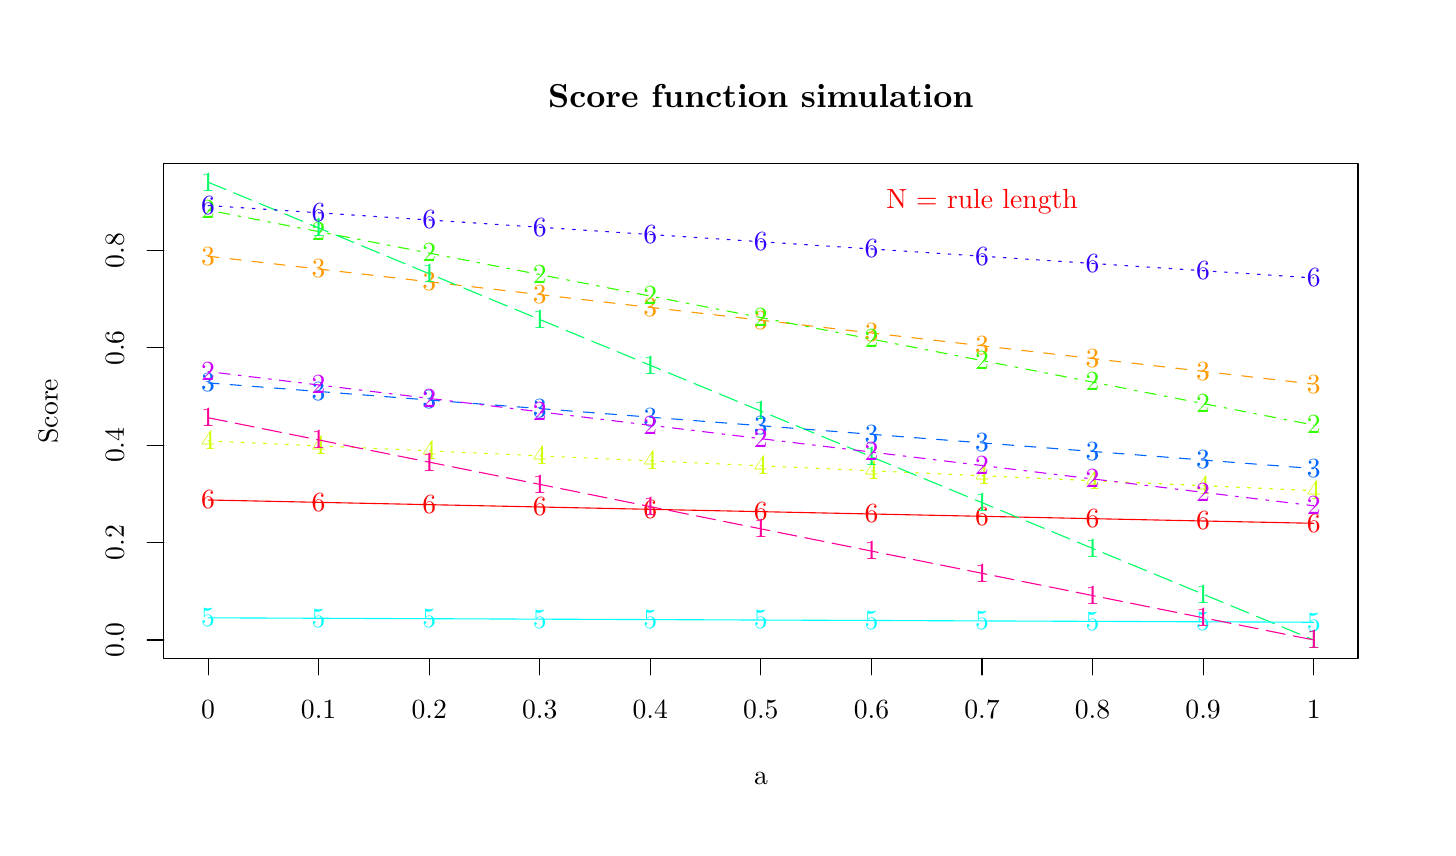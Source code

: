 % Created by tikzDevice version 0.12 on 2019-03-01 12:00:25
% !TEX encoding = UTF-8 Unicode
\begin{tikzpicture}[x=1pt,y=1pt]
\definecolor{fillColor}{RGB}{255,255,255}
\path[use as bounding box,fill=fillColor,fill opacity=0.00] (0,0) rectangle (505.89,289.08);
\begin{scope}
\path[clip] ( 49.20, 61.20) rectangle (480.69,239.88);
\definecolor{drawColor}{RGB}{255,0,0}

\path[draw=drawColor,line width= 0.4pt,line join=round,line cap=round] ( 65.18,118.41) --
	(105.13,117.56) --
	(145.09,116.72) --
	(185.04,115.88) --
	(224.99,115.03) --
	(264.94,114.19) --
	(304.90,113.35) --
	(344.85,112.51) --
	(384.80,111.66) --
	(424.76,110.82) --
	(464.71,109.98);

\node[text=drawColor,anchor=base,inner sep=0pt, outer sep=0pt, scale=  1.00] at ( 65.18,115.20) {6};

\node[text=drawColor,anchor=base,inner sep=0pt, outer sep=0pt, scale=  1.00] at (105.13,114.36) {6};

\node[text=drawColor,anchor=base,inner sep=0pt, outer sep=0pt, scale=  1.00] at (145.09,113.51) {6};

\node[text=drawColor,anchor=base,inner sep=0pt, outer sep=0pt, scale=  1.00] at (185.04,112.67) {6};

\node[text=drawColor,anchor=base,inner sep=0pt, outer sep=0pt, scale=  1.00] at (224.99,111.83) {6};

\node[text=drawColor,anchor=base,inner sep=0pt, outer sep=0pt, scale=  1.00] at (264.94,110.98) {6};

\node[text=drawColor,anchor=base,inner sep=0pt, outer sep=0pt, scale=  1.00] at (304.90,110.14) {6};

\node[text=drawColor,anchor=base,inner sep=0pt, outer sep=0pt, scale=  1.00] at (344.85,109.30) {6};

\node[text=drawColor,anchor=base,inner sep=0pt, outer sep=0pt, scale=  1.00] at (384.80,108.45) {6};

\node[text=drawColor,anchor=base,inner sep=0pt, outer sep=0pt, scale=  1.00] at (424.76,107.61) {6};

\node[text=drawColor,anchor=base,inner sep=0pt, outer sep=0pt, scale=  1.00] at (464.71,106.77) {6};
\end{scope}
\begin{scope}
\path[clip] (  0.00,  0.00) rectangle (505.89,289.08);
\definecolor{drawColor}{RGB}{0,0,0}

\path[draw=drawColor,line width= 0.4pt,line join=round,line cap=round] ( 49.20, 67.82) -- ( 49.20,208.55);

\path[draw=drawColor,line width= 0.4pt,line join=round,line cap=round] ( 49.20, 67.82) -- ( 43.20, 67.82);

\path[draw=drawColor,line width= 0.4pt,line join=round,line cap=round] ( 49.20,103.00) -- ( 43.20,103.00);

\path[draw=drawColor,line width= 0.4pt,line join=round,line cap=round] ( 49.20,138.18) -- ( 43.20,138.18);

\path[draw=drawColor,line width= 0.4pt,line join=round,line cap=round] ( 49.20,173.37) -- ( 43.20,173.37);

\path[draw=drawColor,line width= 0.4pt,line join=round,line cap=round] ( 49.20,208.55) -- ( 43.20,208.55);

\node[text=drawColor,rotate= 90.00,anchor=base,inner sep=0pt, outer sep=0pt, scale=  1.00] at ( 34.80, 67.82) {0.0};

\node[text=drawColor,rotate= 90.00,anchor=base,inner sep=0pt, outer sep=0pt, scale=  1.00] at ( 34.80,103.00) {0.2};

\node[text=drawColor,rotate= 90.00,anchor=base,inner sep=0pt, outer sep=0pt, scale=  1.00] at ( 34.80,138.18) {0.4};

\node[text=drawColor,rotate= 90.00,anchor=base,inner sep=0pt, outer sep=0pt, scale=  1.00] at ( 34.80,173.37) {0.6};

\node[text=drawColor,rotate= 90.00,anchor=base,inner sep=0pt, outer sep=0pt, scale=  1.00] at ( 34.80,208.55) {0.8};

\path[draw=drawColor,line width= 0.4pt,line join=round,line cap=round] ( 49.20, 61.20) --
	(480.69, 61.20) --
	(480.69,239.88) --
	( 49.20,239.88) --
	( 49.20, 61.20);
\end{scope}
\begin{scope}
\path[clip] (  0.00,  0.00) rectangle (505.89,289.08);
\definecolor{drawColor}{RGB}{0,0,0}

\node[text=drawColor,anchor=base,inner sep=0pt, outer sep=0pt, scale=  1.20] at (264.94,260.34) {\bfseries Score function simulation};

\node[text=drawColor,anchor=base west,inner sep=0pt, outer sep=0pt, scale=  1.00] at (262.45, 15.60) {a};

\node[text=drawColor,rotate= 90.00,anchor=base,inner sep=0pt, outer sep=0pt, scale=  1.00] at ( 10.80,150.54) {Score};
\end{scope}
\begin{scope}
\path[clip] ( 49.20, 61.20) rectangle (480.69,239.88);
\definecolor{drawColor}{RGB}{255,153,0}

\path[draw=drawColor,line width= 0.4pt,dash pattern=on 4pt off 4pt ,line join=round,line cap=round] ( 65.18,206.49) --
	(105.13,201.87) --
	(145.09,197.25) --
	(185.04,192.63) --
	(224.99,188.00) --
	(264.94,183.38) --
	(304.90,178.76) --
	(344.85,174.14) --
	(384.80,169.51) --
	(424.76,164.89) --
	(464.71,160.27);

\node[text=drawColor,anchor=base,inner sep=0pt, outer sep=0pt, scale=  1.00] at ( 65.18,203.29) {3};

\node[text=drawColor,anchor=base,inner sep=0pt, outer sep=0pt, scale=  1.00] at (105.13,198.66) {3};

\node[text=drawColor,anchor=base,inner sep=0pt, outer sep=0pt, scale=  1.00] at (145.09,194.04) {3};

\node[text=drawColor,anchor=base,inner sep=0pt, outer sep=0pt, scale=  1.00] at (185.04,189.42) {3};

\node[text=drawColor,anchor=base,inner sep=0pt, outer sep=0pt, scale=  1.00] at (224.99,184.80) {3};

\node[text=drawColor,anchor=base,inner sep=0pt, outer sep=0pt, scale=  1.00] at (264.94,180.17) {3};

\node[text=drawColor,anchor=base,inner sep=0pt, outer sep=0pt, scale=  1.00] at (304.90,175.55) {3};

\node[text=drawColor,anchor=base,inner sep=0pt, outer sep=0pt, scale=  1.00] at (344.85,170.93) {3};

\node[text=drawColor,anchor=base,inner sep=0pt, outer sep=0pt, scale=  1.00] at (384.80,166.31) {3};

\node[text=drawColor,anchor=base,inner sep=0pt, outer sep=0pt, scale=  1.00] at (424.76,161.68) {3};

\node[text=drawColor,anchor=base,inner sep=0pt, outer sep=0pt, scale=  1.00] at (464.71,157.06) {3};
\definecolor{drawColor}{RGB}{204,255,0}

\path[draw=drawColor,line width= 0.4pt,dash pattern=on 1pt off 3pt ,line join=round,line cap=round] ( 65.18,139.76) --
	(105.13,137.97) --
	(145.09,136.17) --
	(185.04,134.37) --
	(224.99,132.57) --
	(264.94,130.77) --
	(304.90,128.97) --
	(344.85,127.17) --
	(384.80,125.37) --
	(424.76,123.58) --
	(464.71,121.78);

\node[text=drawColor,anchor=base,inner sep=0pt, outer sep=0pt, scale=  1.00] at ( 65.18,136.56) {4};

\node[text=drawColor,anchor=base,inner sep=0pt, outer sep=0pt, scale=  1.00] at (105.13,134.76) {4};

\node[text=drawColor,anchor=base,inner sep=0pt, outer sep=0pt, scale=  1.00] at (145.09,132.96) {4};

\node[text=drawColor,anchor=base,inner sep=0pt, outer sep=0pt, scale=  1.00] at (185.04,131.16) {4};

\node[text=drawColor,anchor=base,inner sep=0pt, outer sep=0pt, scale=  1.00] at (224.99,129.36) {4};

\node[text=drawColor,anchor=base,inner sep=0pt, outer sep=0pt, scale=  1.00] at (264.94,127.56) {4};

\node[text=drawColor,anchor=base,inner sep=0pt, outer sep=0pt, scale=  1.00] at (304.90,125.76) {4};

\node[text=drawColor,anchor=base,inner sep=0pt, outer sep=0pt, scale=  1.00] at (344.85,123.97) {4};

\node[text=drawColor,anchor=base,inner sep=0pt, outer sep=0pt, scale=  1.00] at (384.80,122.17) {4};

\node[text=drawColor,anchor=base,inner sep=0pt, outer sep=0pt, scale=  1.00] at (424.76,120.37) {4};

\node[text=drawColor,anchor=base,inner sep=0pt, outer sep=0pt, scale=  1.00] at (464.71,118.57) {4};
\definecolor{drawColor}{RGB}{51,255,0}

\path[draw=drawColor,line width= 0.4pt,dash pattern=on 1pt off 3pt on 4pt off 3pt ,line join=round,line cap=round] ( 65.18,223.16) --
	(105.13,215.39) --
	(145.09,207.62) --
	(185.04,199.86) --
	(224.99,192.09) --
	(264.94,184.32) --
	(304.90,176.55) --
	(344.85,168.79) --
	(384.80,161.02) --
	(424.76,153.25) --
	(464.71,145.49);

\node[text=drawColor,anchor=base,inner sep=0pt, outer sep=0pt, scale=  1.00] at ( 65.18,219.95) {2};

\node[text=drawColor,anchor=base,inner sep=0pt, outer sep=0pt, scale=  1.00] at (105.13,212.18) {2};

\node[text=drawColor,anchor=base,inner sep=0pt, outer sep=0pt, scale=  1.00] at (145.09,204.41) {2};

\node[text=drawColor,anchor=base,inner sep=0pt, outer sep=0pt, scale=  1.00] at (185.04,196.65) {2};

\node[text=drawColor,anchor=base,inner sep=0pt, outer sep=0pt, scale=  1.00] at (224.99,188.88) {2};

\node[text=drawColor,anchor=base,inner sep=0pt, outer sep=0pt, scale=  1.00] at (264.94,181.11) {2};

\node[text=drawColor,anchor=base,inner sep=0pt, outer sep=0pt, scale=  1.00] at (304.90,173.35) {2};

\node[text=drawColor,anchor=base,inner sep=0pt, outer sep=0pt, scale=  1.00] at (344.85,165.58) {2};

\node[text=drawColor,anchor=base,inner sep=0pt, outer sep=0pt, scale=  1.00] at (384.80,157.81) {2};

\node[text=drawColor,anchor=base,inner sep=0pt, outer sep=0pt, scale=  1.00] at (424.76,150.05) {2};

\node[text=drawColor,anchor=base,inner sep=0pt, outer sep=0pt, scale=  1.00] at (464.71,142.28) {2};
\definecolor{drawColor}{RGB}{0,255,102}

\path[draw=drawColor,line width= 0.4pt,dash pattern=on 7pt off 3pt ,line join=round,line cap=round] ( 65.18,233.26) --
	(105.13,216.72) --
	(145.09,200.17) --
	(185.04,183.63) --
	(224.99,167.08) --
	(264.94,150.54) --
	(304.90,134.00) --
	(344.85,117.45) --
	(384.80,100.91) --
	(424.76, 84.36) --
	(464.71, 67.82);

\node[text=drawColor,anchor=base,inner sep=0pt, outer sep=0pt, scale=  1.00] at ( 65.18,230.05) {1};

\node[text=drawColor,anchor=base,inner sep=0pt, outer sep=0pt, scale=  1.00] at (105.13,213.51) {1};

\node[text=drawColor,anchor=base,inner sep=0pt, outer sep=0pt, scale=  1.00] at (145.09,196.97) {1};

\node[text=drawColor,anchor=base,inner sep=0pt, outer sep=0pt, scale=  1.00] at (185.04,180.42) {1};

\node[text=drawColor,anchor=base,inner sep=0pt, outer sep=0pt, scale=  1.00] at (224.99,163.88) {1};

\node[text=drawColor,anchor=base,inner sep=0pt, outer sep=0pt, scale=  1.00] at (264.94,147.33) {1};

\node[text=drawColor,anchor=base,inner sep=0pt, outer sep=0pt, scale=  1.00] at (304.90,130.79) {1};

\node[text=drawColor,anchor=base,inner sep=0pt, outer sep=0pt, scale=  1.00] at (344.85,114.24) {1};

\node[text=drawColor,anchor=base,inner sep=0pt, outer sep=0pt, scale=  1.00] at (384.80, 97.70) {1};

\node[text=drawColor,anchor=base,inner sep=0pt, outer sep=0pt, scale=  1.00] at (424.76, 81.15) {1};

\node[text=drawColor,anchor=base,inner sep=0pt, outer sep=0pt, scale=  1.00] at (464.71, 64.61) {1};
\definecolor{drawColor}{RGB}{0,255,255}

\path[draw=drawColor,line width= 0.4pt,line join=round,line cap=round] ( 65.18, 75.83) --
	(105.13, 75.67) --
	(145.09, 75.51) --
	(185.04, 75.35) --
	(224.99, 75.19) --
	(264.94, 75.03) --
	(304.90, 74.87) --
	(344.85, 74.71) --
	(384.80, 74.55) --
	(424.76, 74.39) --
	(464.71, 74.23);

\node[text=drawColor,anchor=base,inner sep=0pt, outer sep=0pt, scale=  1.00] at ( 65.18, 72.62) {5};

\node[text=drawColor,anchor=base,inner sep=0pt, outer sep=0pt, scale=  1.00] at (105.13, 72.46) {5};

\node[text=drawColor,anchor=base,inner sep=0pt, outer sep=0pt, scale=  1.00] at (145.09, 72.30) {5};

\node[text=drawColor,anchor=base,inner sep=0pt, outer sep=0pt, scale=  1.00] at (185.04, 72.14) {5};

\node[text=drawColor,anchor=base,inner sep=0pt, outer sep=0pt, scale=  1.00] at (224.99, 71.98) {5};

\node[text=drawColor,anchor=base,inner sep=0pt, outer sep=0pt, scale=  1.00] at (264.94, 71.82) {5};

\node[text=drawColor,anchor=base,inner sep=0pt, outer sep=0pt, scale=  1.00] at (304.90, 71.66) {5};

\node[text=drawColor,anchor=base,inner sep=0pt, outer sep=0pt, scale=  1.00] at (344.85, 71.50) {5};

\node[text=drawColor,anchor=base,inner sep=0pt, outer sep=0pt, scale=  1.00] at (384.80, 71.34) {5};

\node[text=drawColor,anchor=base,inner sep=0pt, outer sep=0pt, scale=  1.00] at (424.76, 71.18) {5};

\node[text=drawColor,anchor=base,inner sep=0pt, outer sep=0pt, scale=  1.00] at (464.71, 71.02) {5};
\definecolor{drawColor}{RGB}{0,102,255}

\path[draw=drawColor,line width= 0.4pt,dash pattern=on 4pt off 4pt ,line join=round,line cap=round] ( 65.18,160.72) --
	(105.13,157.62) --
	(145.09,154.53) --
	(185.04,151.43) --
	(224.99,148.33) --
	(264.94,145.24) --
	(304.90,142.14) --
	(344.85,139.04) --
	(384.80,135.95) --
	(424.76,132.85) --
	(464.71,129.75);

\node[text=drawColor,anchor=base,inner sep=0pt, outer sep=0pt, scale=  1.00] at ( 65.18,157.51) {3};

\node[text=drawColor,anchor=base,inner sep=0pt, outer sep=0pt, scale=  1.00] at (105.13,154.42) {3};

\node[text=drawColor,anchor=base,inner sep=0pt, outer sep=0pt, scale=  1.00] at (145.09,151.32) {3};

\node[text=drawColor,anchor=base,inner sep=0pt, outer sep=0pt, scale=  1.00] at (185.04,148.22) {3};

\node[text=drawColor,anchor=base,inner sep=0pt, outer sep=0pt, scale=  1.00] at (224.99,145.13) {3};

\node[text=drawColor,anchor=base,inner sep=0pt, outer sep=0pt, scale=  1.00] at (264.94,142.03) {3};

\node[text=drawColor,anchor=base,inner sep=0pt, outer sep=0pt, scale=  1.00] at (304.90,138.93) {3};

\node[text=drawColor,anchor=base,inner sep=0pt, outer sep=0pt, scale=  1.00] at (344.85,135.84) {3};

\node[text=drawColor,anchor=base,inner sep=0pt, outer sep=0pt, scale=  1.00] at (384.80,132.74) {3};

\node[text=drawColor,anchor=base,inner sep=0pt, outer sep=0pt, scale=  1.00] at (424.76,129.64) {3};

\node[text=drawColor,anchor=base,inner sep=0pt, outer sep=0pt, scale=  1.00] at (464.71,126.55) {3};
\definecolor{drawColor}{RGB}{51,0,255}

\path[draw=drawColor,line width= 0.4pt,dash pattern=on 1pt off 3pt ,line join=round,line cap=round] ( 65.18,224.81) --
	(105.13,222.19) --
	(145.09,219.58) --
	(185.04,216.96) --
	(224.99,214.34) --
	(264.94,211.73) --
	(304.90,209.11) --
	(344.85,206.49) --
	(384.80,203.88) --
	(424.76,201.26) --
	(464.71,198.64);

\node[text=drawColor,anchor=base,inner sep=0pt, outer sep=0pt, scale=  1.00] at ( 65.18,221.60) {6};

\node[text=drawColor,anchor=base,inner sep=0pt, outer sep=0pt, scale=  1.00] at (105.13,218.99) {6};

\node[text=drawColor,anchor=base,inner sep=0pt, outer sep=0pt, scale=  1.00] at (145.09,216.37) {6};

\node[text=drawColor,anchor=base,inner sep=0pt, outer sep=0pt, scale=  1.00] at (185.04,213.75) {6};

\node[text=drawColor,anchor=base,inner sep=0pt, outer sep=0pt, scale=  1.00] at (224.99,211.14) {6};

\node[text=drawColor,anchor=base,inner sep=0pt, outer sep=0pt, scale=  1.00] at (264.94,208.52) {6};

\node[text=drawColor,anchor=base,inner sep=0pt, outer sep=0pt, scale=  1.00] at (304.90,205.90) {6};

\node[text=drawColor,anchor=base,inner sep=0pt, outer sep=0pt, scale=  1.00] at (344.85,203.29) {6};

\node[text=drawColor,anchor=base,inner sep=0pt, outer sep=0pt, scale=  1.00] at (384.80,200.67) {6};

\node[text=drawColor,anchor=base,inner sep=0pt, outer sep=0pt, scale=  1.00] at (424.76,198.05) {6};

\node[text=drawColor,anchor=base,inner sep=0pt, outer sep=0pt, scale=  1.00] at (464.71,195.44) {6};
\definecolor{drawColor}{RGB}{204,0,255}

\path[draw=drawColor,line width= 0.4pt,dash pattern=on 1pt off 3pt on 4pt off 3pt ,line join=round,line cap=round] ( 65.18,164.82) --
	(105.13,159.97) --
	(145.09,155.12) --
	(185.04,150.27) --
	(224.99,145.42) --
	(264.94,140.57) --
	(304.90,135.72) --
	(344.85,130.87) --
	(384.80,126.02) --
	(424.76,121.17) --
	(464.71,116.32);

\node[text=drawColor,anchor=base,inner sep=0pt, outer sep=0pt, scale=  1.00] at ( 65.18,161.62) {2};

\node[text=drawColor,anchor=base,inner sep=0pt, outer sep=0pt, scale=  1.00] at (105.13,156.77) {2};

\node[text=drawColor,anchor=base,inner sep=0pt, outer sep=0pt, scale=  1.00] at (145.09,151.92) {2};

\node[text=drawColor,anchor=base,inner sep=0pt, outer sep=0pt, scale=  1.00] at (185.04,147.07) {2};

\node[text=drawColor,anchor=base,inner sep=0pt, outer sep=0pt, scale=  1.00] at (224.99,142.22) {2};

\node[text=drawColor,anchor=base,inner sep=0pt, outer sep=0pt, scale=  1.00] at (264.94,137.37) {2};

\node[text=drawColor,anchor=base,inner sep=0pt, outer sep=0pt, scale=  1.00] at (304.90,132.52) {2};

\node[text=drawColor,anchor=base,inner sep=0pt, outer sep=0pt, scale=  1.00] at (344.85,127.66) {2};

\node[text=drawColor,anchor=base,inner sep=0pt, outer sep=0pt, scale=  1.00] at (384.80,122.81) {2};

\node[text=drawColor,anchor=base,inner sep=0pt, outer sep=0pt, scale=  1.00] at (424.76,117.96) {2};

\node[text=drawColor,anchor=base,inner sep=0pt, outer sep=0pt, scale=  1.00] at (464.71,113.11) {2};
\definecolor{drawColor}{RGB}{255,0,153}

\path[draw=drawColor,line width= 0.4pt,dash pattern=on 7pt off 3pt ,line join=round,line cap=round] ( 65.18,148.14) --
	(105.13,140.11) --
	(145.09,132.08) --
	(185.04,124.05) --
	(224.99,116.01) --
	(264.94,107.98) --
	(304.90, 99.95) --
	(344.85, 91.92) --
	(384.80, 83.88) --
	(424.76, 75.85) --
	(464.71, 67.82);

\node[text=drawColor,anchor=base,inner sep=0pt, outer sep=0pt, scale=  1.00] at ( 65.18,144.94) {1};

\node[text=drawColor,anchor=base,inner sep=0pt, outer sep=0pt, scale=  1.00] at (105.13,136.90) {1};

\node[text=drawColor,anchor=base,inner sep=0pt, outer sep=0pt, scale=  1.00] at (145.09,128.87) {1};

\node[text=drawColor,anchor=base,inner sep=0pt, outer sep=0pt, scale=  1.00] at (185.04,120.84) {1};

\node[text=drawColor,anchor=base,inner sep=0pt, outer sep=0pt, scale=  1.00] at (224.99,112.81) {1};

\node[text=drawColor,anchor=base,inner sep=0pt, outer sep=0pt, scale=  1.00] at (264.94,104.77) {1};

\node[text=drawColor,anchor=base,inner sep=0pt, outer sep=0pt, scale=  1.00] at (304.90, 96.74) {1};

\node[text=drawColor,anchor=base,inner sep=0pt, outer sep=0pt, scale=  1.00] at (344.85, 88.71) {1};

\node[text=drawColor,anchor=base,inner sep=0pt, outer sep=0pt, scale=  1.00] at (384.80, 80.68) {1};

\node[text=drawColor,anchor=base,inner sep=0pt, outer sep=0pt, scale=  1.00] at (424.76, 72.64) {1};

\node[text=drawColor,anchor=base,inner sep=0pt, outer sep=0pt, scale=  1.00] at (464.71, 64.61) {1};
\end{scope}
\begin{scope}
\path[clip] (  0.00,  0.00) rectangle (505.89,289.08);
\definecolor{drawColor}{RGB}{0,0,0}

\path[draw=drawColor,line width= 0.4pt,line join=round,line cap=round] ( 65.18, 61.20) -- (464.71, 61.20);

\path[draw=drawColor,line width= 0.4pt,line join=round,line cap=round] ( 65.18, 61.20) -- ( 65.18, 55.20);

\path[draw=drawColor,line width= 0.4pt,line join=round,line cap=round] (105.13, 61.20) -- (105.13, 55.20);

\path[draw=drawColor,line width= 0.4pt,line join=round,line cap=round] (145.09, 61.20) -- (145.09, 55.20);

\path[draw=drawColor,line width= 0.4pt,line join=round,line cap=round] (185.04, 61.20) -- (185.04, 55.20);

\path[draw=drawColor,line width= 0.4pt,line join=round,line cap=round] (224.99, 61.20) -- (224.99, 55.20);

\path[draw=drawColor,line width= 0.4pt,line join=round,line cap=round] (264.94, 61.20) -- (264.94, 55.20);

\path[draw=drawColor,line width= 0.4pt,line join=round,line cap=round] (304.90, 61.20) -- (304.90, 55.20);

\path[draw=drawColor,line width= 0.4pt,line join=round,line cap=round] (344.85, 61.20) -- (344.85, 55.20);

\path[draw=drawColor,line width= 0.4pt,line join=round,line cap=round] (384.80, 61.20) -- (384.80, 55.20);

\path[draw=drawColor,line width= 0.4pt,line join=round,line cap=round] (424.76, 61.20) -- (424.76, 55.20);

\path[draw=drawColor,line width= 0.4pt,line join=round,line cap=round] (464.71, 61.20) -- (464.71, 55.20);

\node[text=drawColor,anchor=base,inner sep=0pt, outer sep=0pt, scale=  1.00] at ( 65.18, 39.60) {0};

\node[text=drawColor,anchor=base,inner sep=0pt, outer sep=0pt, scale=  1.00] at (105.13, 39.60) {0.1};

\node[text=drawColor,anchor=base,inner sep=0pt, outer sep=0pt, scale=  1.00] at (145.09, 39.60) {0.2};

\node[text=drawColor,anchor=base,inner sep=0pt, outer sep=0pt, scale=  1.00] at (185.04, 39.60) {0.3};

\node[text=drawColor,anchor=base,inner sep=0pt, outer sep=0pt, scale=  1.00] at (224.99, 39.60) {0.4};

\node[text=drawColor,anchor=base,inner sep=0pt, outer sep=0pt, scale=  1.00] at (264.94, 39.60) {0.5};

\node[text=drawColor,anchor=base,inner sep=0pt, outer sep=0pt, scale=  1.00] at (304.90, 39.60) {0.6};

\node[text=drawColor,anchor=base,inner sep=0pt, outer sep=0pt, scale=  1.00] at (344.85, 39.60) {0.7};

\node[text=drawColor,anchor=base,inner sep=0pt, outer sep=0pt, scale=  1.00] at (384.80, 39.60) {0.8};

\node[text=drawColor,anchor=base,inner sep=0pt, outer sep=0pt, scale=  1.00] at (424.76, 39.60) {0.9};

\node[text=drawColor,anchor=base,inner sep=0pt, outer sep=0pt, scale=  1.00] at (464.71, 39.60) {1};
\end{scope}
\begin{scope}
\path[clip] ( 49.20, 61.20) rectangle (480.69,239.88);
\definecolor{drawColor}{RGB}{255,0,0}

\node[text=drawColor,anchor=base,inner sep=0pt, outer sep=0pt, scale=  1.00] at (344.85,223.67) {N = rule length};
\end{scope}
\end{tikzpicture}
